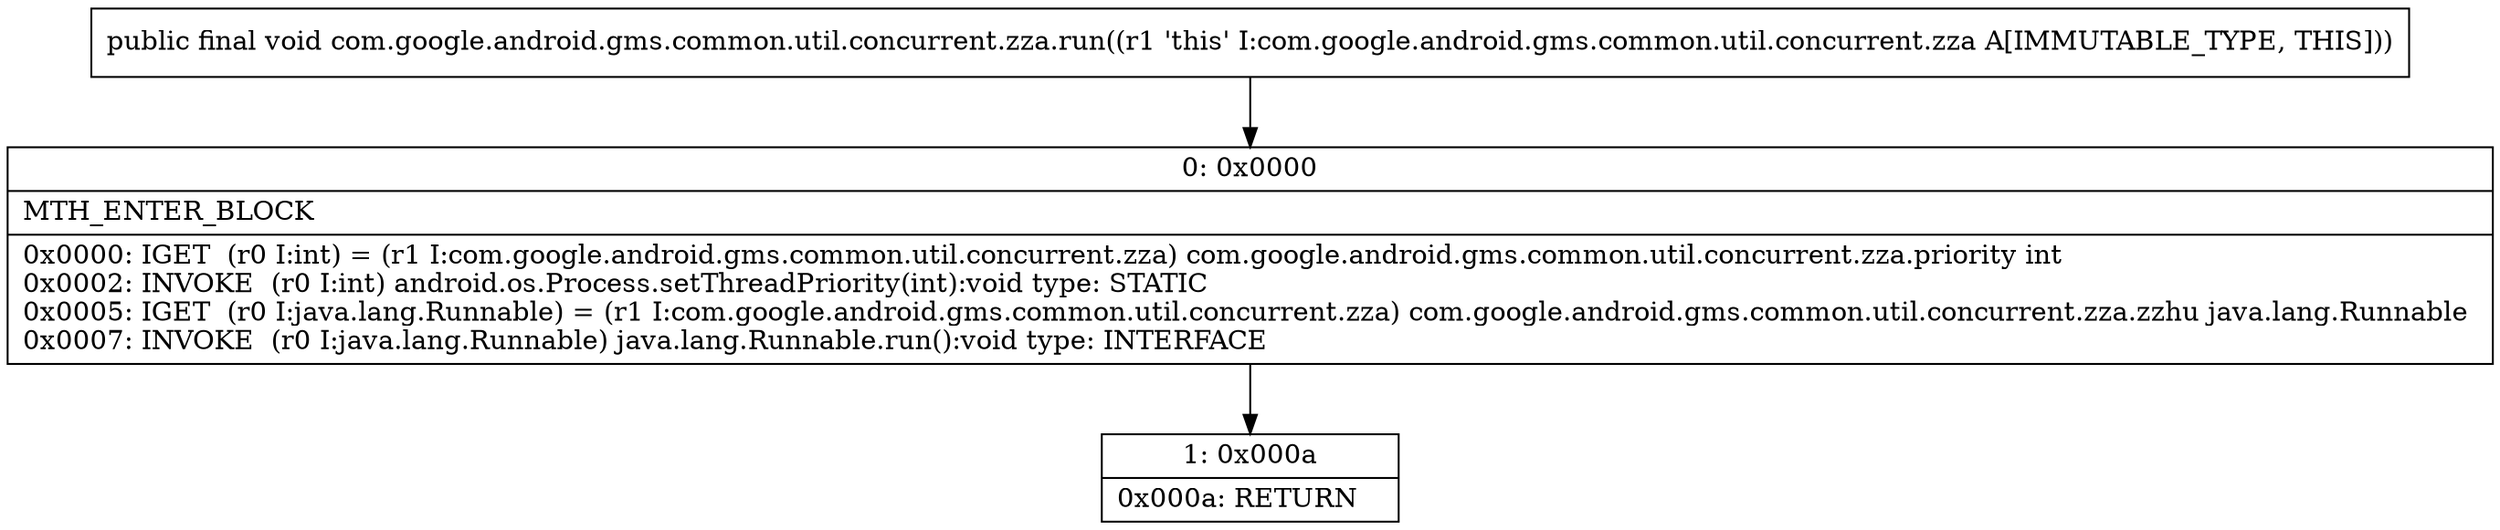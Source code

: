 digraph "CFG forcom.google.android.gms.common.util.concurrent.zza.run()V" {
Node_0 [shape=record,label="{0\:\ 0x0000|MTH_ENTER_BLOCK\l|0x0000: IGET  (r0 I:int) = (r1 I:com.google.android.gms.common.util.concurrent.zza) com.google.android.gms.common.util.concurrent.zza.priority int \l0x0002: INVOKE  (r0 I:int) android.os.Process.setThreadPriority(int):void type: STATIC \l0x0005: IGET  (r0 I:java.lang.Runnable) = (r1 I:com.google.android.gms.common.util.concurrent.zza) com.google.android.gms.common.util.concurrent.zza.zzhu java.lang.Runnable \l0x0007: INVOKE  (r0 I:java.lang.Runnable) java.lang.Runnable.run():void type: INTERFACE \l}"];
Node_1 [shape=record,label="{1\:\ 0x000a|0x000a: RETURN   \l}"];
MethodNode[shape=record,label="{public final void com.google.android.gms.common.util.concurrent.zza.run((r1 'this' I:com.google.android.gms.common.util.concurrent.zza A[IMMUTABLE_TYPE, THIS])) }"];
MethodNode -> Node_0;
Node_0 -> Node_1;
}

